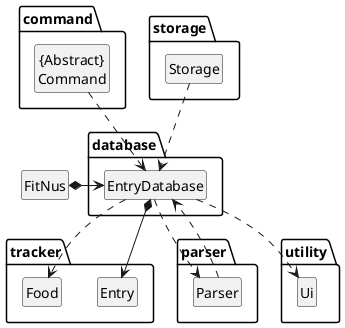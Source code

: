 @startuml
hide member

hide circle
skinparam classAttributeIconSize 0

class FitNus
package parser {
    class Parser
}

package command {
    class "{Abstract}\nCommand"
}

package database {
    class EntryDatabase
}

package storage {
    class Storage
}

package tracker {
    class Entry
    class Food
}

package utility {
    class Ui
}

Storage ..> EntryDatabase
FitNus *-> EntryDatabase
"{Abstract}\nCommand" ..> EntryDatabase
Parser ..> EntryDatabase
EntryDatabase ..> Parser
EntryDatabase *-> Entry
EntryDatabase ..> Food
EntryDatabase ..> Ui
@enduml